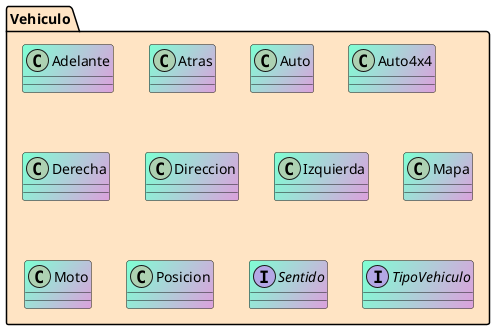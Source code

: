 @startuml

package Vehiculo #Bisque{

class Adelante #Aquamarine/Plum{
}
class Atras #Aquamarine/Plum{
}
class Auto #Aquamarine/Plum{
}
class Auto4x4 #Aquamarine/Plum{
}
class Derecha #Aquamarine/Plum{
}
class Direccion #Aquamarine/Plum{
}
class Izquierda #Aquamarine/Plum{
}
class Mapa #Aquamarine/Plum{
}
class Moto #Aquamarine/Plum{
}
class Posicion #Aquamarine/Plum{
}
interface Sentido #Aquamarine/Plum{
}
interface TipoVehiculo #Aquamarine/Plum{
}
@enduml